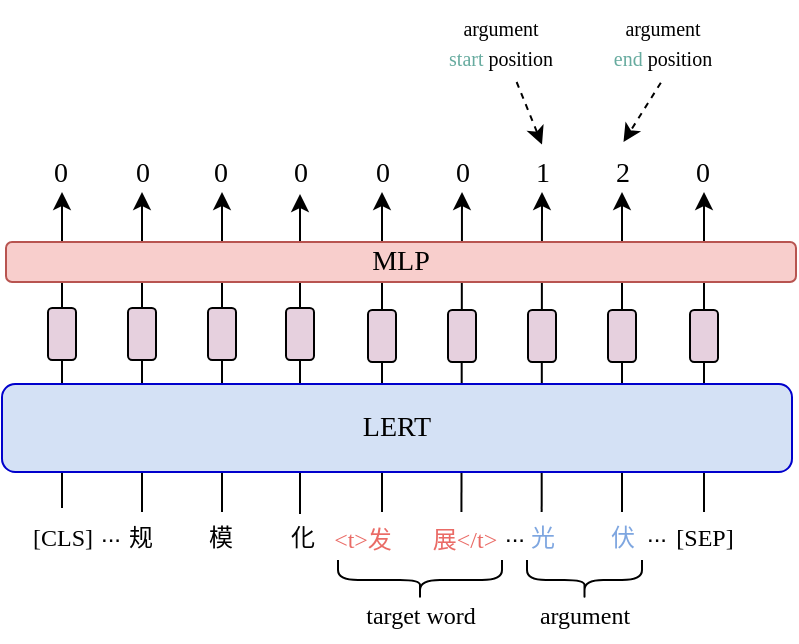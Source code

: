 <mxfile version="22.1.7" type="github">
  <diagram name="第 1 页" id="0Q2NC6H3fWaOLIkpraCQ">
    <mxGraphModel dx="493" dy="464" grid="0" gridSize="10" guides="1" tooltips="1" connect="1" arrows="1" fold="1" page="1" pageScale="1" pageWidth="827" pageHeight="1169" math="0" shadow="0">
      <root>
        <mxCell id="0" />
        <mxCell id="1" parent="0" />
        <mxCell id="LtXhnj66ykpueWbNTKgC-1" value="" style="endArrow=classic;html=1;rounded=0;" parent="1" edge="1">
          <mxGeometry width="50" height="50" relative="1" as="geometry">
            <mxPoint x="500" y="720" as="sourcePoint" />
            <mxPoint x="500" y="560" as="targetPoint" />
          </mxGeometry>
        </mxCell>
        <mxCell id="LtXhnj66ykpueWbNTKgC-2" value="" style="endArrow=classic;html=1;rounded=0;" parent="1" edge="1">
          <mxGeometry width="50" height="50" relative="1" as="geometry">
            <mxPoint x="459.83" y="720" as="sourcePoint" />
            <mxPoint x="460" y="560" as="targetPoint" />
          </mxGeometry>
        </mxCell>
        <mxCell id="LtXhnj66ykpueWbNTKgC-3" value="" style="endArrow=classic;html=1;rounded=0;" parent="1" edge="1">
          <mxGeometry width="50" height="50" relative="1" as="geometry">
            <mxPoint x="380" y="720" as="sourcePoint" />
            <mxPoint x="380" y="560" as="targetPoint" />
          </mxGeometry>
        </mxCell>
        <mxCell id="LtXhnj66ykpueWbNTKgC-4" value="" style="endArrow=classic;html=1;rounded=0;" parent="1" edge="1">
          <mxGeometry width="50" height="50" relative="1" as="geometry">
            <mxPoint x="419.72" y="720" as="sourcePoint" />
            <mxPoint x="420" y="560" as="targetPoint" />
          </mxGeometry>
        </mxCell>
        <mxCell id="LtXhnj66ykpueWbNTKgC-6" value="&lt;font face=&quot;Georgia&quot;&gt;[CLS]&lt;/font&gt;" style="text;html=1;align=center;verticalAlign=middle;resizable=0;points=[];autosize=1;strokeColor=none;fillColor=none;" parent="1" vertex="1">
          <mxGeometry x="195" y="718" width="50" height="30" as="geometry" />
        </mxCell>
        <mxCell id="LtXhnj66ykpueWbNTKgC-7" value="&lt;font color=&quot;#ea6b66&quot; face=&quot;宋体-简&quot;&gt;&lt;font style=&quot;vertical-align: inherit;&quot;&gt;&lt;font style=&quot;vertical-align: inherit;&quot;&gt;&amp;lt;t&amp;gt;发&lt;/font&gt;&lt;/font&gt;&lt;/font&gt;" style="text;html=1;align=center;verticalAlign=middle;resizable=0;points=[];autosize=1;strokeColor=none;fillColor=none;" parent="1" vertex="1">
          <mxGeometry x="344" y="720" width="52" height="27" as="geometry" />
        </mxCell>
        <mxCell id="LtXhnj66ykpueWbNTKgC-8" value="&lt;font color=&quot;#ea6b66&quot; face=&quot;宋体-简&quot;&gt;&lt;font style=&quot;vertical-align: inherit;&quot;&gt;&lt;font style=&quot;vertical-align: inherit;&quot;&gt;展&amp;lt;/t&amp;gt;&lt;/font&gt;&lt;/font&gt;&lt;/font&gt;" style="text;html=1;align=center;verticalAlign=middle;resizable=0;points=[];autosize=1;strokeColor=none;fillColor=none;" parent="1" vertex="1">
          <mxGeometry x="392" y="720" width="57" height="27" as="geometry" />
        </mxCell>
        <mxCell id="LtXhnj66ykpueWbNTKgC-9" value="..." style="text;html=1;align=center;verticalAlign=middle;resizable=0;points=[];autosize=1;strokeColor=none;fillColor=none;" parent="1" vertex="1">
          <mxGeometry x="230" y="718" width="28" height="26" as="geometry" />
        </mxCell>
        <mxCell id="LtXhnj66ykpueWbNTKgC-10" value="&lt;font color=&quot;#7ea6e0&quot;&gt;&lt;font style=&quot;vertical-align: inherit;&quot;&gt;&lt;font style=&quot;vertical-align: inherit;&quot;&gt;&lt;font style=&quot;vertical-align: inherit;&quot;&gt;&lt;font style=&quot;vertical-align: inherit;&quot;&gt;&lt;font style=&quot;vertical-align: inherit;&quot;&gt;&lt;font style=&quot;vertical-align: inherit;&quot;&gt;光&lt;/font&gt;&lt;/font&gt;&lt;/font&gt;&lt;/font&gt;&lt;/font&gt;&lt;/font&gt;&lt;/font&gt;" style="text;html=1;align=center;verticalAlign=middle;resizable=0;points=[];autosize=1;strokeColor=none;fillColor=none;fontFamily=宋体-简;" parent="1" vertex="1">
          <mxGeometry x="445" y="720" width="30" height="26" as="geometry" />
        </mxCell>
        <mxCell id="LtXhnj66ykpueWbNTKgC-11" value="&lt;font color=&quot;#7ea6e0&quot;&gt;&lt;font style=&quot;vertical-align: inherit;&quot;&gt;&lt;font style=&quot;vertical-align: inherit;&quot;&gt;伏&lt;/font&gt;&lt;/font&gt;&lt;/font&gt;" style="text;html=1;align=center;verticalAlign=middle;resizable=0;points=[];autosize=1;strokeColor=none;fillColor=none;fontFamily=宋体-简;" parent="1" vertex="1">
          <mxGeometry x="485" y="720" width="30" height="26" as="geometry" />
        </mxCell>
        <mxCell id="LtXhnj66ykpueWbNTKgC-14" value="&lt;font style=&quot;vertical-align: inherit;&quot;&gt;&lt;font style=&quot;vertical-align: inherit;&quot;&gt;&lt;font style=&quot;vertical-align: inherit;&quot;&gt;&lt;font style=&quot;vertical-align: inherit;&quot;&gt;规&lt;/font&gt;&lt;/font&gt;&lt;/font&gt;&lt;/font&gt;" style="text;html=1;align=center;verticalAlign=middle;resizable=0;points=[];autosize=1;strokeColor=none;fillColor=none;fontFamily=宋体-简;" parent="1" vertex="1">
          <mxGeometry x="244" y="720" width="30" height="26" as="geometry" />
        </mxCell>
        <mxCell id="LtXhnj66ykpueWbNTKgC-15" value="&lt;font style=&quot;vertical-align: inherit;&quot;&gt;&lt;font style=&quot;vertical-align: inherit;&quot;&gt;模&lt;/font&gt;&lt;/font&gt;" style="text;html=1;align=center;verticalAlign=middle;resizable=0;points=[];autosize=1;strokeColor=none;fillColor=none;fontFamily=宋体-简;" parent="1" vertex="1">
          <mxGeometry x="284" y="720" width="30" height="26" as="geometry" />
        </mxCell>
        <mxCell id="LtXhnj66ykpueWbNTKgC-16" value="&lt;font style=&quot;vertical-align: inherit;&quot;&gt;&lt;font style=&quot;vertical-align: inherit;&quot;&gt;&lt;font style=&quot;vertical-align: inherit;&quot;&gt;&lt;font style=&quot;vertical-align: inherit;&quot;&gt;化&lt;/font&gt;&lt;/font&gt;&lt;/font&gt;&lt;/font&gt;" style="text;html=1;align=center;verticalAlign=middle;resizable=0;points=[];autosize=1;strokeColor=none;fillColor=none;fontFamily=宋体-简;" parent="1" vertex="1">
          <mxGeometry x="325" y="720" width="30" height="26" as="geometry" />
        </mxCell>
        <mxCell id="LtXhnj66ykpueWbNTKgC-17" value="" style="endArrow=classic;html=1;rounded=0;" parent="1" edge="1">
          <mxGeometry width="50" height="50" relative="1" as="geometry">
            <mxPoint x="541" y="720" as="sourcePoint" />
            <mxPoint x="541" y="560" as="targetPoint" />
          </mxGeometry>
        </mxCell>
        <mxCell id="LtXhnj66ykpueWbNTKgC-18" value="" style="endArrow=classic;html=1;rounded=0;" parent="1" edge="1">
          <mxGeometry width="50" height="50" relative="1" as="geometry">
            <mxPoint x="300" y="720" as="sourcePoint" />
            <mxPoint x="300" y="560" as="targetPoint" />
          </mxGeometry>
        </mxCell>
        <mxCell id="LtXhnj66ykpueWbNTKgC-20" value="&lt;font face=&quot;Georgia&quot;&gt;[SEP]&lt;/font&gt;" style="text;html=1;align=center;verticalAlign=middle;resizable=0;points=[];autosize=1;strokeColor=none;fillColor=none;" parent="1" vertex="1">
          <mxGeometry x="516" y="718" width="50" height="30" as="geometry" />
        </mxCell>
        <mxCell id="LtXhnj66ykpueWbNTKgC-21" value="..." style="text;html=1;align=center;verticalAlign=middle;resizable=0;points=[];autosize=1;strokeColor=none;fillColor=none;" parent="1" vertex="1">
          <mxGeometry x="503" y="718" width="28" height="26" as="geometry" />
        </mxCell>
        <mxCell id="LtXhnj66ykpueWbNTKgC-22" value="" style="endArrow=classic;html=1;rounded=0;" parent="1" edge="1">
          <mxGeometry width="50" height="50" relative="1" as="geometry">
            <mxPoint x="260" y="720" as="sourcePoint" />
            <mxPoint x="260" y="560" as="targetPoint" />
          </mxGeometry>
        </mxCell>
        <mxCell id="LtXhnj66ykpueWbNTKgC-23" value="" style="endArrow=classic;html=1;rounded=0;" parent="1" edge="1" source="cbirffyMMEAyo2zPF6aE-3">
          <mxGeometry width="50" height="50" relative="1" as="geometry">
            <mxPoint x="220" y="720" as="sourcePoint" />
            <mxPoint x="220" y="560" as="targetPoint" />
          </mxGeometry>
        </mxCell>
        <mxCell id="LtXhnj66ykpueWbNTKgC-24" value="" style="shape=curlyBracket;whiteSpace=wrap;html=1;rounded=1;flipH=1;labelPosition=right;verticalLabelPosition=middle;align=left;verticalAlign=middle;direction=north;" parent="1" vertex="1">
          <mxGeometry x="452.5" y="744" width="57.5" height="20" as="geometry" />
        </mxCell>
        <mxCell id="LtXhnj66ykpueWbNTKgC-25" value="&lt;font face=&quot;Georgia&quot;&gt;argument&lt;/font&gt;" style="text;html=1;align=center;verticalAlign=middle;resizable=0;points=[];autosize=1;strokeColor=none;fillColor=none;" parent="1" vertex="1">
          <mxGeometry x="446.25" y="759" width="70" height="26" as="geometry" />
        </mxCell>
        <mxCell id="LtXhnj66ykpueWbNTKgC-26" value="" style="shape=curlyBracket;whiteSpace=wrap;html=1;rounded=1;flipH=1;labelPosition=right;verticalLabelPosition=middle;align=left;verticalAlign=middle;direction=north;" parent="1" vertex="1">
          <mxGeometry x="358" y="744" width="82" height="20" as="geometry" />
        </mxCell>
        <mxCell id="LtXhnj66ykpueWbNTKgC-27" value="&lt;font face=&quot;Georgia&quot;&gt;target word&lt;/font&gt;" style="text;html=1;align=center;verticalAlign=middle;resizable=0;points=[];autosize=1;strokeColor=none;fillColor=none;" parent="1" vertex="1">
          <mxGeometry x="359.5" y="759" width="79" height="26" as="geometry" />
        </mxCell>
        <mxCell id="LtXhnj66ykpueWbNTKgC-28" value="&lt;font face=&quot;Times New Roman&quot; style=&quot;font-size: 14px;&quot;&gt;0&lt;/font&gt;" style="text;html=1;align=center;verticalAlign=middle;resizable=0;points=[];autosize=1;strokeColor=none;fillColor=none;fontSize=14;" parent="1" vertex="1">
          <mxGeometry x="206" y="535" width="25" height="29" as="geometry" />
        </mxCell>
        <mxCell id="LtXhnj66ykpueWbNTKgC-29" value="&lt;font face=&quot;Times New Roman&quot; style=&quot;font-size: 14px;&quot;&gt;0&lt;/font&gt;" style="text;html=1;align=center;verticalAlign=middle;resizable=0;points=[];autosize=1;strokeColor=none;fillColor=none;fontSize=14;" parent="1" vertex="1">
          <mxGeometry x="247" y="535" width="25" height="29" as="geometry" />
        </mxCell>
        <mxCell id="LtXhnj66ykpueWbNTKgC-30" value="&lt;font face=&quot;Times New Roman&quot; style=&quot;font-size: 14px;&quot;&gt;0&lt;/font&gt;" style="text;html=1;align=center;verticalAlign=middle;resizable=0;points=[];autosize=1;strokeColor=none;fillColor=none;fontSize=14;" parent="1" vertex="1">
          <mxGeometry x="286.5" y="535" width="25" height="29" as="geometry" />
        </mxCell>
        <mxCell id="LtXhnj66ykpueWbNTKgC-31" value="&lt;font face=&quot;Times New Roman&quot; style=&quot;font-size: 14px;&quot;&gt;0&lt;/font&gt;" style="text;html=1;align=center;verticalAlign=middle;resizable=0;points=[];autosize=1;strokeColor=none;fillColor=none;fontSize=14;" parent="1" vertex="1">
          <mxGeometry x="326.5" y="535" width="25" height="29" as="geometry" />
        </mxCell>
        <mxCell id="LtXhnj66ykpueWbNTKgC-32" value="&lt;font face=&quot;Times New Roman&quot; style=&quot;font-size: 14px;&quot;&gt;0&lt;/font&gt;" style="text;html=1;align=center;verticalAlign=middle;resizable=0;points=[];autosize=1;strokeColor=none;fillColor=none;fontSize=14;" parent="1" vertex="1">
          <mxGeometry x="367" y="535" width="25" height="29" as="geometry" />
        </mxCell>
        <mxCell id="LtXhnj66ykpueWbNTKgC-33" value="&lt;font face=&quot;Times New Roman&quot; style=&quot;font-size: 14px;&quot;&gt;0&lt;/font&gt;" style="text;html=1;align=center;verticalAlign=middle;resizable=0;points=[];autosize=1;strokeColor=none;fillColor=none;fontSize=14;" parent="1" vertex="1">
          <mxGeometry x="407.5" y="535" width="25" height="29" as="geometry" />
        </mxCell>
        <mxCell id="LtXhnj66ykpueWbNTKgC-34" value="&lt;font face=&quot;Times New Roman&quot; style=&quot;font-size: 14px;&quot;&gt;1&lt;/font&gt;" style="text;html=1;align=center;verticalAlign=middle;resizable=0;points=[];autosize=1;strokeColor=none;fillColor=none;fontSize=14;" parent="1" vertex="1">
          <mxGeometry x="447.5" y="535" width="25" height="29" as="geometry" />
        </mxCell>
        <mxCell id="LtXhnj66ykpueWbNTKgC-35" value="&lt;font face=&quot;Times New Roman&quot; style=&quot;font-size: 14px;&quot;&gt;2&lt;/font&gt;" style="text;html=1;align=center;verticalAlign=middle;resizable=0;points=[];autosize=1;strokeColor=none;fillColor=none;fontSize=14;" parent="1" vertex="1">
          <mxGeometry x="487.5" y="535" width="25" height="29" as="geometry" />
        </mxCell>
        <mxCell id="LtXhnj66ykpueWbNTKgC-37" value="&lt;font face=&quot;Times New Roman&quot; style=&quot;font-size: 14px;&quot;&gt;0&lt;/font&gt;" style="text;html=1;align=center;verticalAlign=middle;resizable=0;points=[];autosize=1;strokeColor=none;fillColor=none;fontSize=14;" parent="1" vertex="1">
          <mxGeometry x="527" y="535" width="25" height="29" as="geometry" />
        </mxCell>
        <mxCell id="LtXhnj66ykpueWbNTKgC-39" value="&lt;font style=&quot;font-size: 10px;&quot; face=&quot;Georgia&quot;&gt;argument&lt;br&gt;&lt;font color=&quot;#67ab9f&quot;&gt;start&lt;/font&gt; position&lt;/font&gt;" style="text;html=1;align=center;verticalAlign=middle;resizable=0;points=[];autosize=1;strokeColor=none;fillColor=none;" parent="1" vertex="1">
          <mxGeometry x="400.5" y="464" width="77" height="41" as="geometry" />
        </mxCell>
        <mxCell id="LtXhnj66ykpueWbNTKgC-40" value="&lt;font style=&quot;font-size: 10px;&quot; face=&quot;Georgia&quot;&gt;argument&lt;br&gt;&lt;font color=&quot;#67ab9f&quot;&gt;end&lt;/font&gt; position&lt;/font&gt;" style="text;html=1;align=center;verticalAlign=middle;resizable=0;points=[];autosize=1;strokeColor=none;fillColor=none;" parent="1" vertex="1">
          <mxGeometry x="483.5" y="464" width="73" height="41" as="geometry" />
        </mxCell>
        <mxCell id="LtXhnj66ykpueWbNTKgC-41" value="" style="endArrow=classic;html=1;rounded=0;entryX=0.5;entryY=0.043;entryDx=0;entryDy=0;entryPerimeter=0;dashed=1;" parent="1" source="LtXhnj66ykpueWbNTKgC-39" target="LtXhnj66ykpueWbNTKgC-34" edge="1">
          <mxGeometry width="50" height="50" relative="1" as="geometry">
            <mxPoint x="364" y="535" as="sourcePoint" />
            <mxPoint x="414" y="485" as="targetPoint" />
          </mxGeometry>
        </mxCell>
        <mxCell id="LtXhnj66ykpueWbNTKgC-43" value="" style="endArrow=classic;html=1;rounded=0;entryX=0.5;entryY=0.043;entryDx=0;entryDy=0;entryPerimeter=0;dashed=1;exitX=0.492;exitY=1.009;exitDx=0;exitDy=0;exitPerimeter=0;" parent="1" source="LtXhnj66ykpueWbNTKgC-40" edge="1">
          <mxGeometry width="50" height="50" relative="1" as="geometry">
            <mxPoint x="500.75" y="504" as="sourcePoint" />
            <mxPoint x="500.75" y="535" as="targetPoint" />
          </mxGeometry>
        </mxCell>
        <mxCell id="CH_fh-M7QrxdjGathnUp-1" value="&lt;font style=&quot;vertical-align: inherit;&quot;&gt;&lt;font style=&quot;vertical-align: inherit;&quot;&gt;...&lt;/font&gt;&lt;/font&gt;" style="text;html=1;align=center;verticalAlign=middle;resizable=0;points=[];autosize=1;strokeColor=none;fillColor=none;" parent="1" vertex="1">
          <mxGeometry x="432" y="718" width="28" height="26" as="geometry" />
        </mxCell>
        <mxCell id="cbirffyMMEAyo2zPF6aE-3" value="" style="rounded=1;whiteSpace=wrap;html=1;fillColor=#E6D0DE;" vertex="1" parent="1">
          <mxGeometry x="213" y="618" width="14" height="26" as="geometry" />
        </mxCell>
        <mxCell id="cbirffyMMEAyo2zPF6aE-8" value="" style="endArrow=none;html=1;rounded=0;entryX=0.5;entryY=1;entryDx=0;entryDy=0;" edge="1" parent="1" source="LtXhnj66ykpueWbNTKgC-6" target="cbirffyMMEAyo2zPF6aE-3">
          <mxGeometry width="50" height="50" relative="1" as="geometry">
            <mxPoint x="346" y="703" as="sourcePoint" />
            <mxPoint x="220" y="642" as="targetPoint" />
          </mxGeometry>
        </mxCell>
        <mxCell id="cbirffyMMEAyo2zPF6aE-10" value="" style="rounded=1;whiteSpace=wrap;html=1;fillColor=#E6D0DE;" vertex="1" parent="1">
          <mxGeometry x="253" y="618" width="14" height="26" as="geometry" />
        </mxCell>
        <mxCell id="cbirffyMMEAyo2zPF6aE-11" value="" style="rounded=1;whiteSpace=wrap;html=1;fillColor=#E6D0DE;" vertex="1" parent="1">
          <mxGeometry x="293" y="618" width="14" height="26" as="geometry" />
        </mxCell>
        <mxCell id="cbirffyMMEAyo2zPF6aE-13" value="" style="endArrow=classic;html=1;rounded=0;" edge="1" parent="1">
          <mxGeometry width="50" height="50" relative="1" as="geometry">
            <mxPoint x="339" y="721" as="sourcePoint" />
            <mxPoint x="339" y="561" as="targetPoint" />
          </mxGeometry>
        </mxCell>
        <mxCell id="LtXhnj66ykpueWbNTKgC-38" value="&lt;font style=&quot;font-size: 14px;&quot; face=&quot;Georgia&quot;&gt;MLP&lt;/font&gt;" style="rounded=1;whiteSpace=wrap;html=1;fillColor=#f8cecc;strokeColor=#b85450;" parent="1" vertex="1">
          <mxGeometry x="192" y="585" width="395" height="20" as="geometry" />
        </mxCell>
        <mxCell id="LtXhnj66ykpueWbNTKgC-19" value="&lt;font style=&quot;font-size: 14px;&quot; face=&quot;Georgia&quot;&gt;LERT&lt;/font&gt;" style="rounded=1;whiteSpace=wrap;html=1;fillColor=#D4E1F5;strokeColor=#0000CC;" parent="1" vertex="1">
          <mxGeometry x="190" y="656" width="395" height="44" as="geometry" />
        </mxCell>
        <mxCell id="cbirffyMMEAyo2zPF6aE-14" value="" style="rounded=1;whiteSpace=wrap;html=1;fillColor=#E6D0DE;" vertex="1" parent="1">
          <mxGeometry x="332" y="618" width="14" height="26" as="geometry" />
        </mxCell>
        <mxCell id="cbirffyMMEAyo2zPF6aE-15" value="" style="rounded=1;whiteSpace=wrap;html=1;fillColor=#E6D0DE;" vertex="1" parent="1">
          <mxGeometry x="373" y="619" width="14" height="26" as="geometry" />
        </mxCell>
        <mxCell id="cbirffyMMEAyo2zPF6aE-16" value="" style="rounded=1;whiteSpace=wrap;html=1;fillColor=#E6D0DE;" vertex="1" parent="1">
          <mxGeometry x="413" y="619" width="14" height="26" as="geometry" />
        </mxCell>
        <mxCell id="cbirffyMMEAyo2zPF6aE-17" value="" style="rounded=1;whiteSpace=wrap;html=1;fillColor=#E6D0DE;" vertex="1" parent="1">
          <mxGeometry x="453" y="619" width="14" height="26" as="geometry" />
        </mxCell>
        <mxCell id="cbirffyMMEAyo2zPF6aE-18" value="" style="rounded=1;whiteSpace=wrap;html=1;fillColor=#E6D0DE;" vertex="1" parent="1">
          <mxGeometry x="493" y="619" width="14" height="26" as="geometry" />
        </mxCell>
        <mxCell id="cbirffyMMEAyo2zPF6aE-19" value="" style="rounded=1;whiteSpace=wrap;html=1;fillColor=#E6D0DE;" vertex="1" parent="1">
          <mxGeometry x="534" y="619" width="14" height="26" as="geometry" />
        </mxCell>
      </root>
    </mxGraphModel>
  </diagram>
</mxfile>
